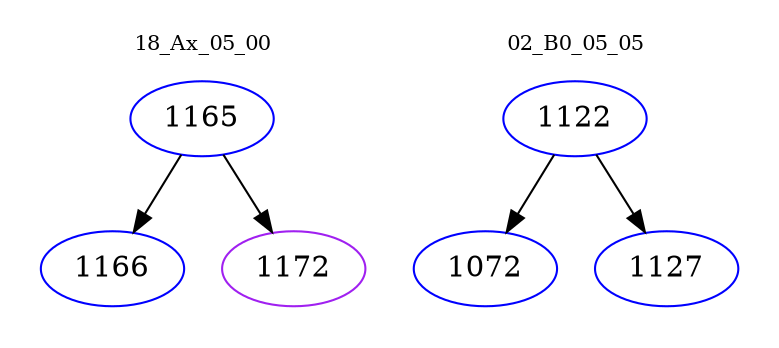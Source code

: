 digraph{
subgraph cluster_0 {
color = white
label = "18_Ax_05_00";
fontsize=10;
T0_1165 [label="1165", color="blue"]
T0_1165 -> T0_1166 [color="black"]
T0_1166 [label="1166", color="blue"]
T0_1165 -> T0_1172 [color="black"]
T0_1172 [label="1172", color="purple"]
}
subgraph cluster_1 {
color = white
label = "02_B0_05_05";
fontsize=10;
T1_1122 [label="1122", color="blue"]
T1_1122 -> T1_1072 [color="black"]
T1_1072 [label="1072", color="blue"]
T1_1122 -> T1_1127 [color="black"]
T1_1127 [label="1127", color="blue"]
}
}
